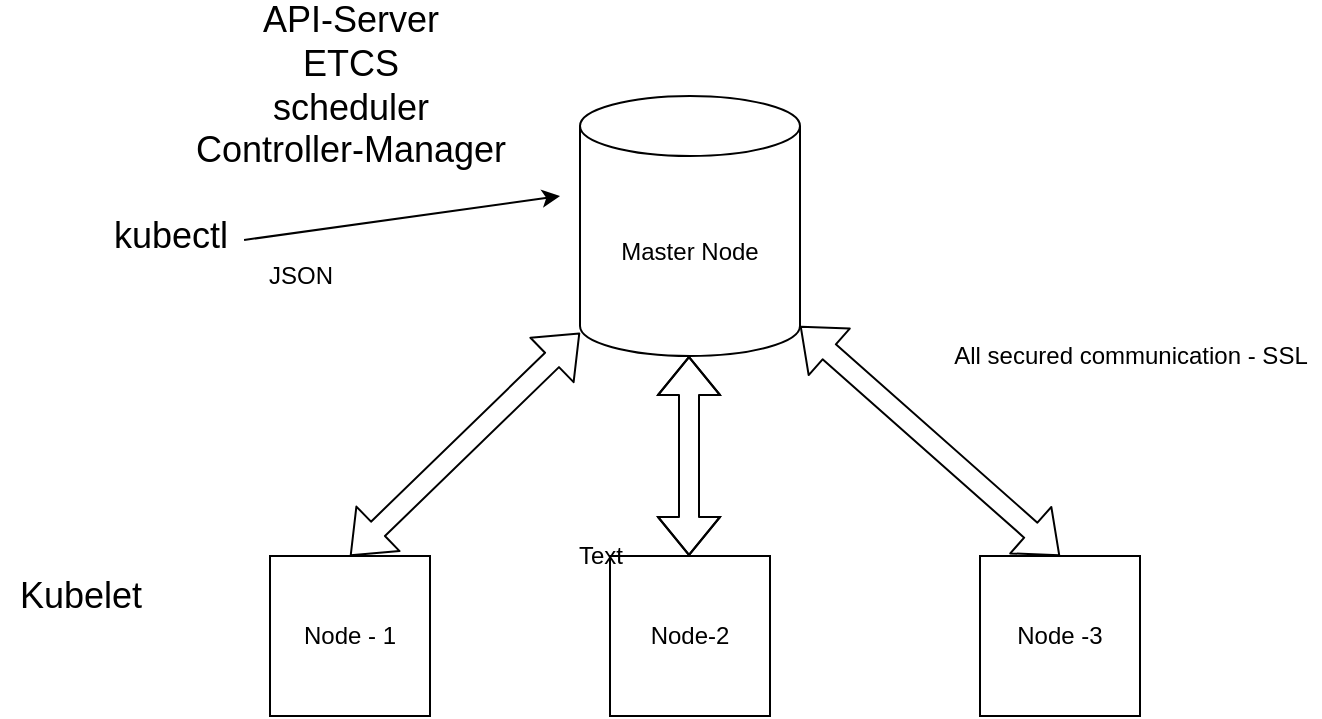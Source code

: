 <mxfile version="13.6.10" type="github">
  <diagram id="NW9vPr4rukZbhM3qTxGu" name="Page-1">
    <mxGraphModel dx="1422" dy="762" grid="1" gridSize="10" guides="1" tooltips="1" connect="1" arrows="1" fold="1" page="1" pageScale="1" pageWidth="850" pageHeight="1100" math="0" shadow="0">
      <root>
        <mxCell id="0" />
        <mxCell id="1" parent="0" />
        <mxCell id="atL80Zr2TNC1Kt7qanAI-1" value="Master Node" style="shape=cylinder3;whiteSpace=wrap;html=1;boundedLbl=1;backgroundOutline=1;size=15;" vertex="1" parent="1">
          <mxGeometry x="410" y="130" width="110" height="130" as="geometry" />
        </mxCell>
        <mxCell id="atL80Zr2TNC1Kt7qanAI-2" value="&lt;font style=&quot;font-size: 18px&quot;&gt;API-Server&lt;br&gt;ETCS&lt;br&gt;scheduler&lt;br&gt;Controller-Manager&lt;br&gt;&lt;/font&gt;" style="text;html=1;resizable=0;autosize=1;align=center;verticalAlign=middle;points=[];fillColor=none;strokeColor=none;rounded=0;" vertex="1" parent="1">
          <mxGeometry x="210" y="90" width="170" height="70" as="geometry" />
        </mxCell>
        <mxCell id="atL80Zr2TNC1Kt7qanAI-4" value="Node - 1" style="whiteSpace=wrap;html=1;aspect=fixed;" vertex="1" parent="1">
          <mxGeometry x="255" y="360" width="80" height="80" as="geometry" />
        </mxCell>
        <mxCell id="atL80Zr2TNC1Kt7qanAI-5" value="Node-2" style="whiteSpace=wrap;html=1;aspect=fixed;" vertex="1" parent="1">
          <mxGeometry x="425" y="360" width="80" height="80" as="geometry" />
        </mxCell>
        <mxCell id="atL80Zr2TNC1Kt7qanAI-6" value="Node -3" style="whiteSpace=wrap;html=1;aspect=fixed;" vertex="1" parent="1">
          <mxGeometry x="610" y="360" width="80" height="80" as="geometry" />
        </mxCell>
        <mxCell id="atL80Zr2TNC1Kt7qanAI-7" value="Text" style="text;html=1;resizable=0;autosize=1;align=center;verticalAlign=middle;points=[];fillColor=none;strokeColor=none;rounded=0;" vertex="1" parent="1">
          <mxGeometry x="400" y="350" width="40" height="20" as="geometry" />
        </mxCell>
        <mxCell id="atL80Zr2TNC1Kt7qanAI-8" value="&lt;font style=&quot;font-size: 18px&quot;&gt;kubectl&lt;/font&gt;" style="text;html=1;align=center;verticalAlign=middle;resizable=0;points=[];autosize=1;" vertex="1" parent="1">
          <mxGeometry x="170" y="190" width="70" height="20" as="geometry" />
        </mxCell>
        <mxCell id="atL80Zr2TNC1Kt7qanAI-9" value="" style="endArrow=classic;html=1;exitX=1.029;exitY=0.6;exitDx=0;exitDy=0;exitPerimeter=0;" edge="1" parent="1" source="atL80Zr2TNC1Kt7qanAI-8">
          <mxGeometry width="50" height="50" relative="1" as="geometry">
            <mxPoint x="230" y="230" as="sourcePoint" />
            <mxPoint x="400" y="180" as="targetPoint" />
          </mxGeometry>
        </mxCell>
        <mxCell id="atL80Zr2TNC1Kt7qanAI-10" value="JSON" style="text;html=1;align=center;verticalAlign=middle;resizable=0;points=[];autosize=1;" vertex="1" parent="1">
          <mxGeometry x="245" y="210" width="50" height="20" as="geometry" />
        </mxCell>
        <mxCell id="atL80Zr2TNC1Kt7qanAI-12" value="" style="shape=flexArrow;endArrow=classic;startArrow=classic;html=1;exitX=0.5;exitY=0;exitDx=0;exitDy=0;" edge="1" parent="1" source="atL80Zr2TNC1Kt7qanAI-4" target="atL80Zr2TNC1Kt7qanAI-1">
          <mxGeometry width="50" height="50" relative="1" as="geometry">
            <mxPoint x="310" y="340" as="sourcePoint" />
            <mxPoint x="400" y="270" as="targetPoint" />
          </mxGeometry>
        </mxCell>
        <mxCell id="atL80Zr2TNC1Kt7qanAI-15" value="" style="shape=flexArrow;endArrow=classic;startArrow=classic;html=1;exitX=0.5;exitY=0;exitDx=0;exitDy=0;entryX=0.5;entryY=1;entryDx=0;entryDy=0;entryPerimeter=0;" edge="1" parent="1">
          <mxGeometry width="50" height="50" relative="1" as="geometry">
            <mxPoint x="464.5" y="360" as="sourcePoint" />
            <mxPoint x="464.5" y="260" as="targetPoint" />
            <Array as="points">
              <mxPoint x="464.5" y="320" />
            </Array>
          </mxGeometry>
        </mxCell>
        <mxCell id="atL80Zr2TNC1Kt7qanAI-16" value="" style="shape=flexArrow;endArrow=classic;startArrow=classic;html=1;entryX=0.5;entryY=0;entryDx=0;entryDy=0;exitX=1;exitY=1;exitDx=0;exitDy=-15;exitPerimeter=0;" edge="1" parent="1" source="atL80Zr2TNC1Kt7qanAI-1" target="atL80Zr2TNC1Kt7qanAI-6">
          <mxGeometry width="50" height="50" relative="1" as="geometry">
            <mxPoint x="540" y="260" as="sourcePoint" />
            <mxPoint x="680" y="250" as="targetPoint" />
          </mxGeometry>
        </mxCell>
        <mxCell id="atL80Zr2TNC1Kt7qanAI-17" value="&lt;font style=&quot;font-size: 18px&quot;&gt;Kubelet&lt;/font&gt;" style="text;html=1;align=center;verticalAlign=middle;resizable=0;points=[];autosize=1;" vertex="1" parent="1">
          <mxGeometry x="120" y="370" width="80" height="20" as="geometry" />
        </mxCell>
        <mxCell id="atL80Zr2TNC1Kt7qanAI-18" value="All secured communication - SSL" style="text;html=1;align=center;verticalAlign=middle;resizable=0;points=[];autosize=1;" vertex="1" parent="1">
          <mxGeometry x="590" y="250" width="190" height="20" as="geometry" />
        </mxCell>
      </root>
    </mxGraphModel>
  </diagram>
</mxfile>
